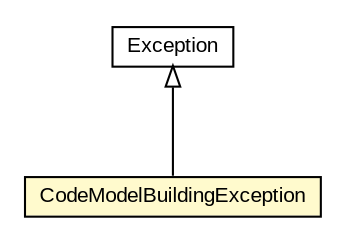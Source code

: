 #!/usr/local/bin/dot
#
# Class diagram 
# Generated by UMLGraph version 5.1 (http://www.umlgraph.org/)
#

digraph G {
	edge [fontname="arial",fontsize=10,labelfontname="arial",labelfontsize=10];
	node [fontname="arial",fontsize=10,shape=plaintext];
	nodesep=0.25;
	ranksep=0.5;
	// com.helger.jcodemodel.meta.CodeModelBuildingException
	c14983 [label=<<table title="com.helger.jcodemodel.meta.CodeModelBuildingException" border="0" cellborder="1" cellspacing="0" cellpadding="2" port="p" bgcolor="lemonChiffon" href="./CodeModelBuildingException.html">
		<tr><td><table border="0" cellspacing="0" cellpadding="1">
<tr><td align="center" balign="center"> CodeModelBuildingException </td></tr>
		</table></td></tr>
		</table>>, fontname="arial", fontcolor="black", fontsize=10.0];
	//com.helger.jcodemodel.meta.CodeModelBuildingException extends java.lang.Exception
	c15001:p -> c14983:p [dir=back,arrowtail=empty];
	// java.lang.Exception
	c15001 [label=<<table title="java.lang.Exception" border="0" cellborder="1" cellspacing="0" cellpadding="2" port="p" href="http://java.sun.com/j2se/1.4.2/docs/api/java/lang/Exception.html">
		<tr><td><table border="0" cellspacing="0" cellpadding="1">
<tr><td align="center" balign="center"> Exception </td></tr>
		</table></td></tr>
		</table>>, fontname="arial", fontcolor="black", fontsize=10.0];
}


